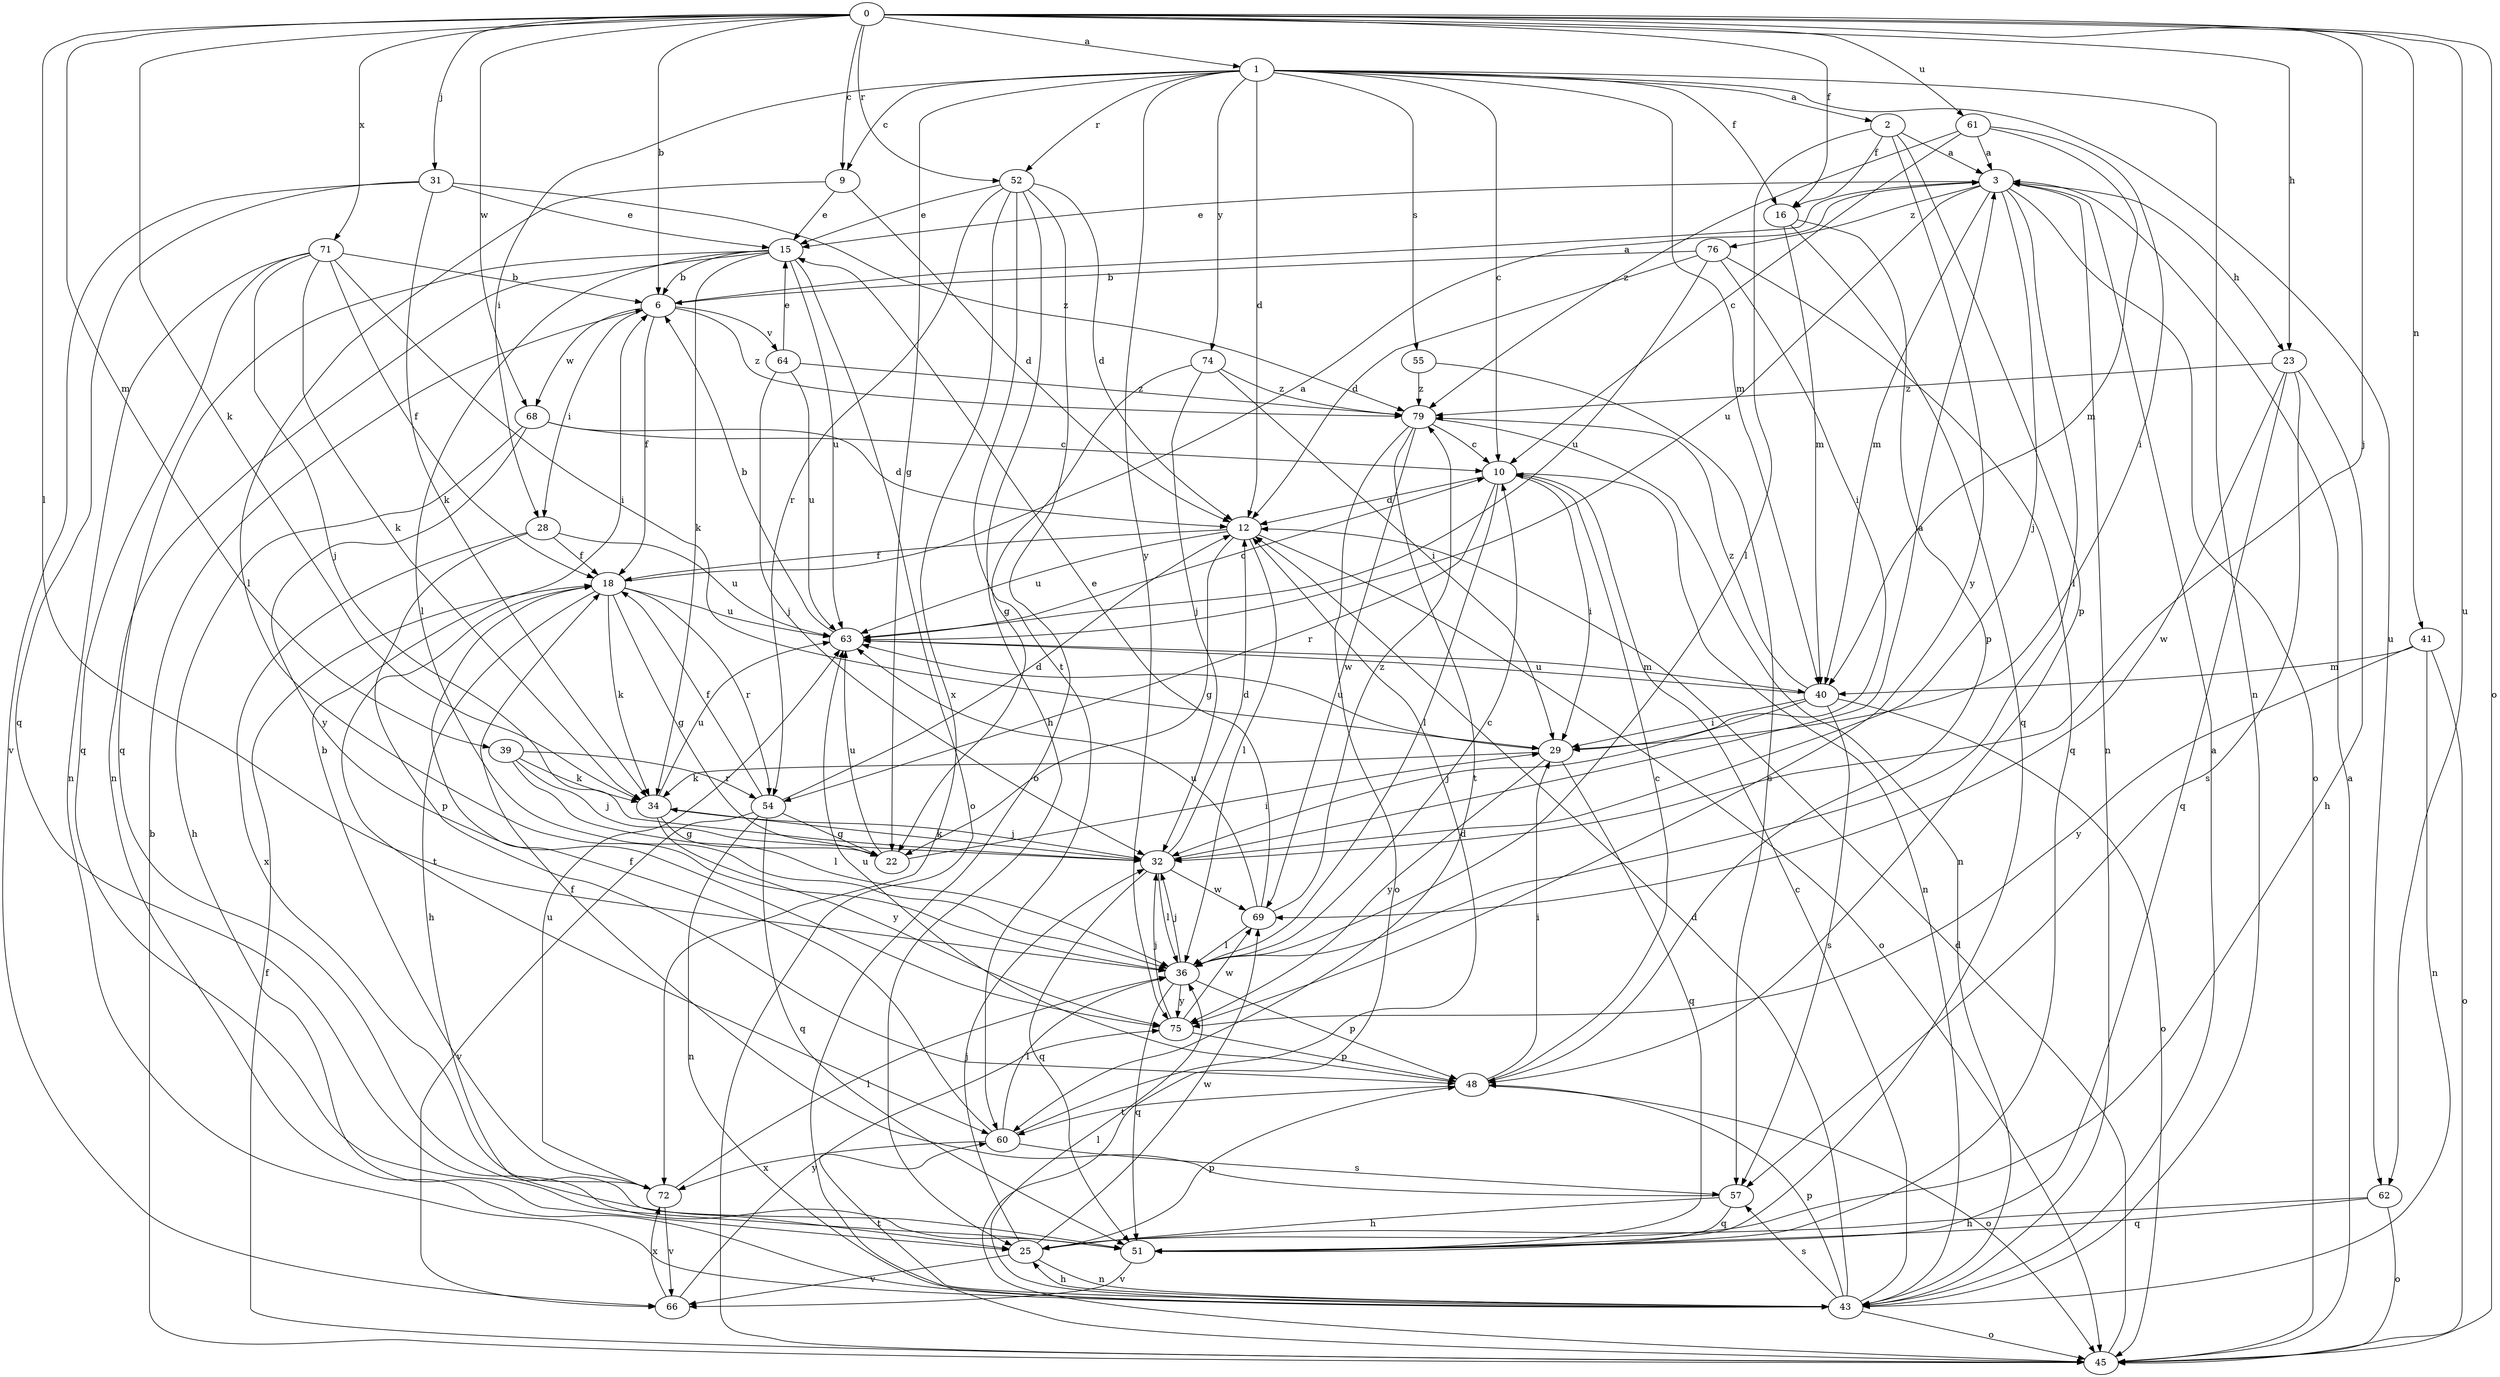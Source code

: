 strict digraph  {
0;
1;
2;
3;
6;
9;
10;
12;
15;
16;
18;
22;
23;
25;
28;
29;
31;
32;
34;
36;
39;
40;
41;
43;
45;
48;
51;
52;
54;
55;
57;
60;
61;
62;
63;
64;
66;
68;
69;
71;
72;
74;
75;
76;
79;
0 -> 1  [label=a];
0 -> 6  [label=b];
0 -> 9  [label=c];
0 -> 16  [label=f];
0 -> 23  [label=h];
0 -> 31  [label=j];
0 -> 32  [label=j];
0 -> 34  [label=k];
0 -> 36  [label=l];
0 -> 39  [label=m];
0 -> 41  [label=n];
0 -> 45  [label=o];
0 -> 52  [label=r];
0 -> 61  [label=u];
0 -> 62  [label=u];
0 -> 68  [label=w];
0 -> 71  [label=x];
1 -> 2  [label=a];
1 -> 9  [label=c];
1 -> 10  [label=c];
1 -> 12  [label=d];
1 -> 16  [label=f];
1 -> 22  [label=g];
1 -> 28  [label=i];
1 -> 40  [label=m];
1 -> 43  [label=n];
1 -> 52  [label=r];
1 -> 55  [label=s];
1 -> 62  [label=u];
1 -> 74  [label=y];
1 -> 75  [label=y];
2 -> 3  [label=a];
2 -> 16  [label=f];
2 -> 36  [label=l];
2 -> 48  [label=p];
2 -> 75  [label=y];
3 -> 15  [label=e];
3 -> 23  [label=h];
3 -> 32  [label=j];
3 -> 36  [label=l];
3 -> 40  [label=m];
3 -> 43  [label=n];
3 -> 45  [label=o];
3 -> 63  [label=u];
3 -> 76  [label=z];
6 -> 3  [label=a];
6 -> 18  [label=f];
6 -> 28  [label=i];
6 -> 64  [label=v];
6 -> 68  [label=w];
6 -> 79  [label=z];
9 -> 12  [label=d];
9 -> 15  [label=e];
9 -> 36  [label=l];
10 -> 12  [label=d];
10 -> 29  [label=i];
10 -> 36  [label=l];
10 -> 43  [label=n];
10 -> 54  [label=r];
12 -> 18  [label=f];
12 -> 22  [label=g];
12 -> 36  [label=l];
12 -> 45  [label=o];
12 -> 63  [label=u];
15 -> 6  [label=b];
15 -> 34  [label=k];
15 -> 36  [label=l];
15 -> 43  [label=n];
15 -> 45  [label=o];
15 -> 51  [label=q];
15 -> 63  [label=u];
16 -> 40  [label=m];
16 -> 48  [label=p];
16 -> 51  [label=q];
18 -> 3  [label=a];
18 -> 22  [label=g];
18 -> 25  [label=h];
18 -> 34  [label=k];
18 -> 54  [label=r];
18 -> 60  [label=t];
18 -> 63  [label=u];
22 -> 29  [label=i];
22 -> 63  [label=u];
23 -> 25  [label=h];
23 -> 51  [label=q];
23 -> 57  [label=s];
23 -> 69  [label=w];
23 -> 79  [label=z];
25 -> 32  [label=j];
25 -> 43  [label=n];
25 -> 48  [label=p];
25 -> 66  [label=v];
25 -> 69  [label=w];
28 -> 18  [label=f];
28 -> 48  [label=p];
28 -> 63  [label=u];
28 -> 72  [label=x];
29 -> 34  [label=k];
29 -> 51  [label=q];
29 -> 63  [label=u];
29 -> 75  [label=y];
31 -> 15  [label=e];
31 -> 34  [label=k];
31 -> 51  [label=q];
31 -> 66  [label=v];
31 -> 79  [label=z];
32 -> 3  [label=a];
32 -> 12  [label=d];
32 -> 34  [label=k];
32 -> 36  [label=l];
32 -> 51  [label=q];
32 -> 69  [label=w];
34 -> 22  [label=g];
34 -> 32  [label=j];
34 -> 63  [label=u];
34 -> 75  [label=y];
36 -> 10  [label=c];
36 -> 32  [label=j];
36 -> 48  [label=p];
36 -> 51  [label=q];
36 -> 75  [label=y];
39 -> 32  [label=j];
39 -> 34  [label=k];
39 -> 36  [label=l];
39 -> 54  [label=r];
40 -> 29  [label=i];
40 -> 32  [label=j];
40 -> 45  [label=o];
40 -> 57  [label=s];
40 -> 63  [label=u];
40 -> 79  [label=z];
41 -> 40  [label=m];
41 -> 43  [label=n];
41 -> 45  [label=o];
41 -> 75  [label=y];
43 -> 3  [label=a];
43 -> 10  [label=c];
43 -> 12  [label=d];
43 -> 25  [label=h];
43 -> 36  [label=l];
43 -> 45  [label=o];
43 -> 48  [label=p];
43 -> 57  [label=s];
43 -> 60  [label=t];
45 -> 3  [label=a];
45 -> 6  [label=b];
45 -> 12  [label=d];
45 -> 18  [label=f];
48 -> 10  [label=c];
48 -> 29  [label=i];
48 -> 45  [label=o];
48 -> 60  [label=t];
48 -> 63  [label=u];
51 -> 66  [label=v];
52 -> 12  [label=d];
52 -> 15  [label=e];
52 -> 25  [label=h];
52 -> 45  [label=o];
52 -> 54  [label=r];
52 -> 60  [label=t];
52 -> 72  [label=x];
54 -> 12  [label=d];
54 -> 18  [label=f];
54 -> 22  [label=g];
54 -> 43  [label=n];
54 -> 51  [label=q];
54 -> 66  [label=v];
55 -> 57  [label=s];
55 -> 79  [label=z];
57 -> 18  [label=f];
57 -> 25  [label=h];
57 -> 51  [label=q];
60 -> 12  [label=d];
60 -> 18  [label=f];
60 -> 36  [label=l];
60 -> 57  [label=s];
60 -> 72  [label=x];
61 -> 3  [label=a];
61 -> 10  [label=c];
61 -> 29  [label=i];
61 -> 40  [label=m];
61 -> 79  [label=z];
62 -> 25  [label=h];
62 -> 45  [label=o];
62 -> 51  [label=q];
63 -> 6  [label=b];
63 -> 10  [label=c];
63 -> 40  [label=m];
64 -> 15  [label=e];
64 -> 32  [label=j];
64 -> 63  [label=u];
64 -> 79  [label=z];
66 -> 72  [label=x];
66 -> 75  [label=y];
68 -> 10  [label=c];
68 -> 12  [label=d];
68 -> 25  [label=h];
68 -> 75  [label=y];
69 -> 15  [label=e];
69 -> 36  [label=l];
69 -> 63  [label=u];
69 -> 79  [label=z];
71 -> 6  [label=b];
71 -> 18  [label=f];
71 -> 29  [label=i];
71 -> 32  [label=j];
71 -> 34  [label=k];
71 -> 43  [label=n];
71 -> 51  [label=q];
72 -> 6  [label=b];
72 -> 36  [label=l];
72 -> 63  [label=u];
72 -> 66  [label=v];
74 -> 22  [label=g];
74 -> 29  [label=i];
74 -> 32  [label=j];
74 -> 79  [label=z];
75 -> 32  [label=j];
75 -> 48  [label=p];
75 -> 69  [label=w];
76 -> 6  [label=b];
76 -> 12  [label=d];
76 -> 29  [label=i];
76 -> 51  [label=q];
76 -> 63  [label=u];
79 -> 10  [label=c];
79 -> 43  [label=n];
79 -> 45  [label=o];
79 -> 60  [label=t];
79 -> 69  [label=w];
}
